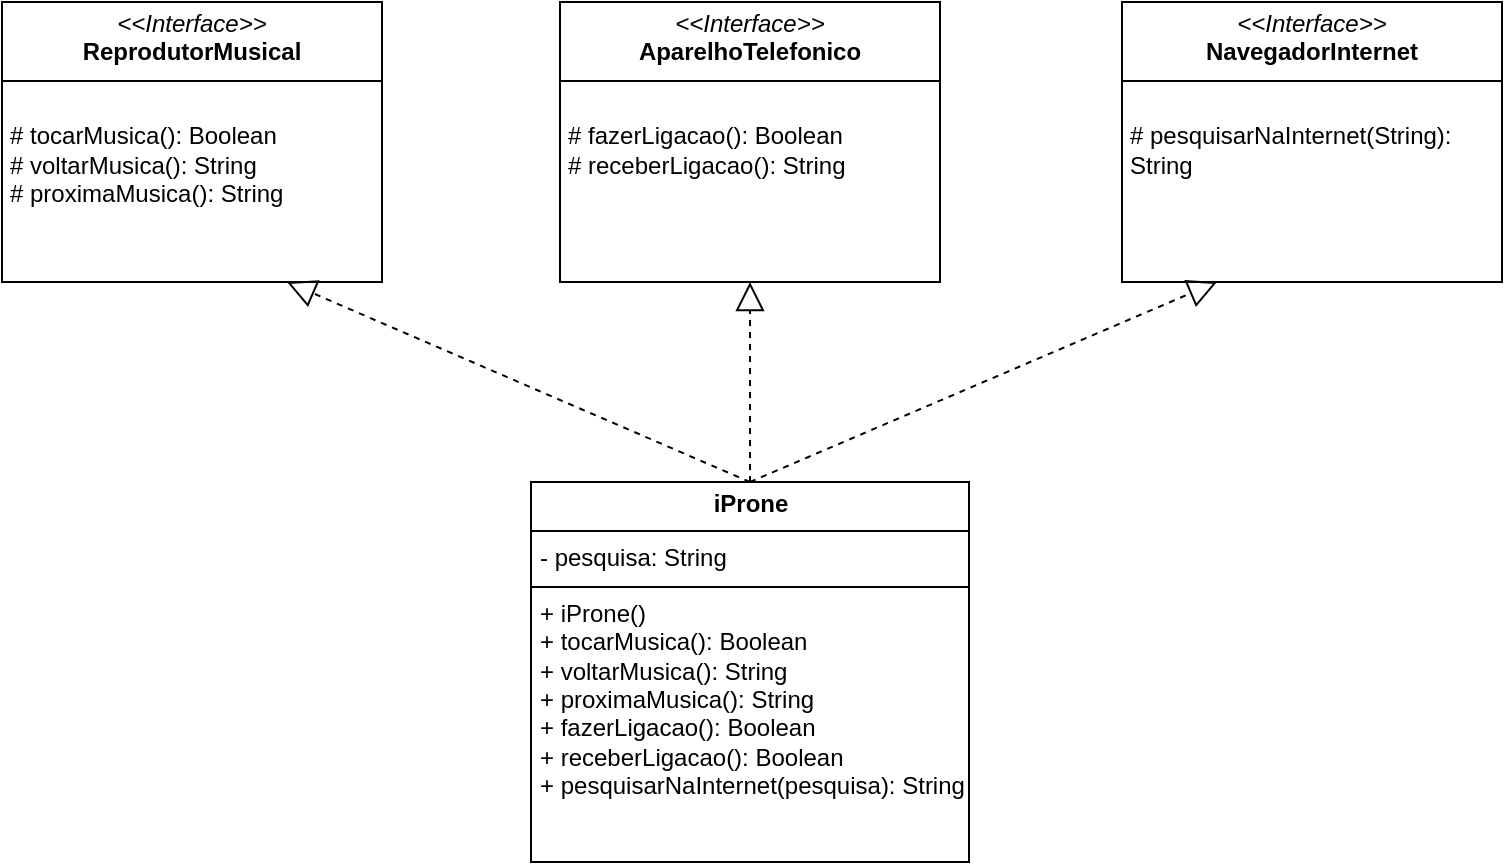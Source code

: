 <mxfile version="24.7.17">
  <diagram name="Página-1" id="zogSrQQCmtzZjhWv7XzS">
    <mxGraphModel dx="1009" dy="573" grid="1" gridSize="10" guides="1" tooltips="1" connect="1" arrows="1" fold="1" page="1" pageScale="1" pageWidth="827" pageHeight="1169" math="0" shadow="0">
      <root>
        <mxCell id="0" />
        <mxCell id="1" parent="0" />
        <mxCell id="ytXCBNx0HJbOMU_6JK4I-1" value="&lt;p style=&quot;margin:0px;margin-top:4px;text-align:center;&quot;&gt;&lt;i&gt;&amp;lt;&amp;lt;Interface&amp;gt;&amp;gt;&lt;/i&gt;&lt;br&gt;&lt;b&gt;ReprodutorMusical&lt;/b&gt;&lt;/p&gt;&lt;hr size=&quot;1&quot; style=&quot;border-style:solid;&quot;&gt;&lt;p style=&quot;margin:0px;margin-left:4px;&quot;&gt;&lt;br&gt;&lt;/p&gt;&lt;p style=&quot;margin:0px;margin-left:4px;&quot;&gt;# tocarMusica(): Boolean&lt;/p&gt;&lt;p style=&quot;margin:0px;margin-left:4px;&quot;&gt;&lt;span style=&quot;background-color: initial;&quot;&gt;# voltarMusica(): String&lt;/span&gt;&lt;br&gt;&lt;/p&gt;&lt;p style=&quot;margin:0px;margin-left:4px;&quot;&gt;# proximaMusica(): String&lt;/p&gt;" style="verticalAlign=top;align=left;overflow=fill;html=1;whiteSpace=wrap;" parent="1" vertex="1">
          <mxGeometry x="40" y="80" width="190" height="140" as="geometry" />
        </mxCell>
        <mxCell id="ytXCBNx0HJbOMU_6JK4I-2" value="&lt;p style=&quot;margin:0px;margin-top:4px;text-align:center;&quot;&gt;&lt;i&gt;&amp;lt;&amp;lt;Interface&amp;gt;&amp;gt;&lt;/i&gt;&lt;br&gt;&lt;b&gt;AparelhoTelefonico&lt;/b&gt;&lt;/p&gt;&lt;hr size=&quot;1&quot; style=&quot;border-style:solid;&quot;&gt;&lt;p style=&quot;margin:0px;margin-left:4px;&quot;&gt;&lt;br&gt;&lt;/p&gt;&lt;p style=&quot;margin:0px;margin-left:4px;&quot;&gt;# fazerLigacao(): Boolean&lt;br&gt;# receberLigacao(): String&lt;/p&gt;" style="verticalAlign=top;align=left;overflow=fill;html=1;whiteSpace=wrap;" parent="1" vertex="1">
          <mxGeometry x="319" y="80" width="190" height="140" as="geometry" />
        </mxCell>
        <mxCell id="ytXCBNx0HJbOMU_6JK4I-3" value="&lt;p style=&quot;margin:0px;margin-top:4px;text-align:center;&quot;&gt;&lt;i&gt;&amp;lt;&amp;lt;Interface&amp;gt;&amp;gt;&lt;/i&gt;&lt;br&gt;&lt;b&gt;NavegadorInternet&lt;/b&gt;&lt;/p&gt;&lt;hr size=&quot;1&quot; style=&quot;border-style:solid;&quot;&gt;&lt;p style=&quot;margin:0px;margin-left:4px;&quot;&gt;&lt;br&gt;&lt;/p&gt;&lt;p style=&quot;margin:0px;margin-left:4px;&quot;&gt;# pesquisarNaInternet(String): String&lt;br&gt;&lt;/p&gt;" style="verticalAlign=top;align=left;overflow=fill;html=1;whiteSpace=wrap;" parent="1" vertex="1">
          <mxGeometry x="600" y="80" width="190" height="140" as="geometry" />
        </mxCell>
        <mxCell id="ytXCBNx0HJbOMU_6JK4I-4" value="&lt;p style=&quot;margin:0px;margin-top:4px;text-align:center;&quot;&gt;&lt;b&gt;iProne&lt;/b&gt;&lt;/p&gt;&lt;hr size=&quot;1&quot; style=&quot;border-style:solid;&quot;&gt;&lt;p style=&quot;margin:0px;margin-left:4px;&quot;&gt;- pesquisa: String&lt;/p&gt;&lt;hr size=&quot;1&quot; style=&quot;border-style:solid;&quot;&gt;&lt;p style=&quot;margin:0px;margin-left:4px;&quot;&gt;+ iProne()&lt;/p&gt;&lt;p style=&quot;margin:0px;margin-left:4px;&quot;&gt;+ tocarMusica(): Boolean&lt;/p&gt;&lt;p style=&quot;margin:0px;margin-left:4px;&quot;&gt;&lt;span style=&quot;background-color: initial;&quot;&gt;+ voltarMusica(): String&lt;/span&gt;&lt;br&gt;&lt;/p&gt;&lt;p style=&quot;margin:0px;margin-left:4px;&quot;&gt;+ proximaMusica(): String&lt;/p&gt;&lt;p style=&quot;margin:0px;margin-left:4px;&quot;&gt;+ fazerLigacao(): Boolean&lt;/p&gt;&lt;p style=&quot;margin:0px;margin-left:4px;&quot;&gt;+ receberLigacao(): Boolean&lt;/p&gt;&lt;p style=&quot;margin:0px;margin-left:4px;&quot;&gt;+ pesquisarNaInternet(pesquisa): String&lt;/p&gt;" style="verticalAlign=top;align=left;overflow=fill;html=1;whiteSpace=wrap;" parent="1" vertex="1">
          <mxGeometry x="304.5" y="320" width="219" height="190" as="geometry" />
        </mxCell>
        <mxCell id="ytXCBNx0HJbOMU_6JK4I-5" value="" style="endArrow=block;dashed=1;endFill=0;endSize=12;html=1;rounded=0;entryX=0.75;entryY=1;entryDx=0;entryDy=0;exitX=0.5;exitY=0;exitDx=0;exitDy=0;" parent="1" source="ytXCBNx0HJbOMU_6JK4I-4" target="ytXCBNx0HJbOMU_6JK4I-1" edge="1">
          <mxGeometry width="160" relative="1" as="geometry">
            <mxPoint x="330" y="300" as="sourcePoint" />
            <mxPoint x="490" y="300" as="targetPoint" />
          </mxGeometry>
        </mxCell>
        <mxCell id="ytXCBNx0HJbOMU_6JK4I-6" value="" style="endArrow=block;dashed=1;endFill=0;endSize=12;html=1;rounded=0;entryX=0.5;entryY=1;entryDx=0;entryDy=0;exitX=0.5;exitY=0;exitDx=0;exitDy=0;" parent="1" source="ytXCBNx0HJbOMU_6JK4I-4" target="ytXCBNx0HJbOMU_6JK4I-2" edge="1">
          <mxGeometry width="160" relative="1" as="geometry">
            <mxPoint x="330" y="300" as="sourcePoint" />
            <mxPoint x="490" y="300" as="targetPoint" />
          </mxGeometry>
        </mxCell>
        <mxCell id="ytXCBNx0HJbOMU_6JK4I-7" value="" style="endArrow=block;dashed=1;endFill=0;endSize=12;html=1;rounded=0;entryX=0.25;entryY=1;entryDx=0;entryDy=0;exitX=0.5;exitY=0;exitDx=0;exitDy=0;" parent="1" source="ytXCBNx0HJbOMU_6JK4I-4" target="ytXCBNx0HJbOMU_6JK4I-3" edge="1">
          <mxGeometry width="160" relative="1" as="geometry">
            <mxPoint x="410" y="320" as="sourcePoint" />
            <mxPoint x="490" y="300" as="targetPoint" />
          </mxGeometry>
        </mxCell>
      </root>
    </mxGraphModel>
  </diagram>
</mxfile>
